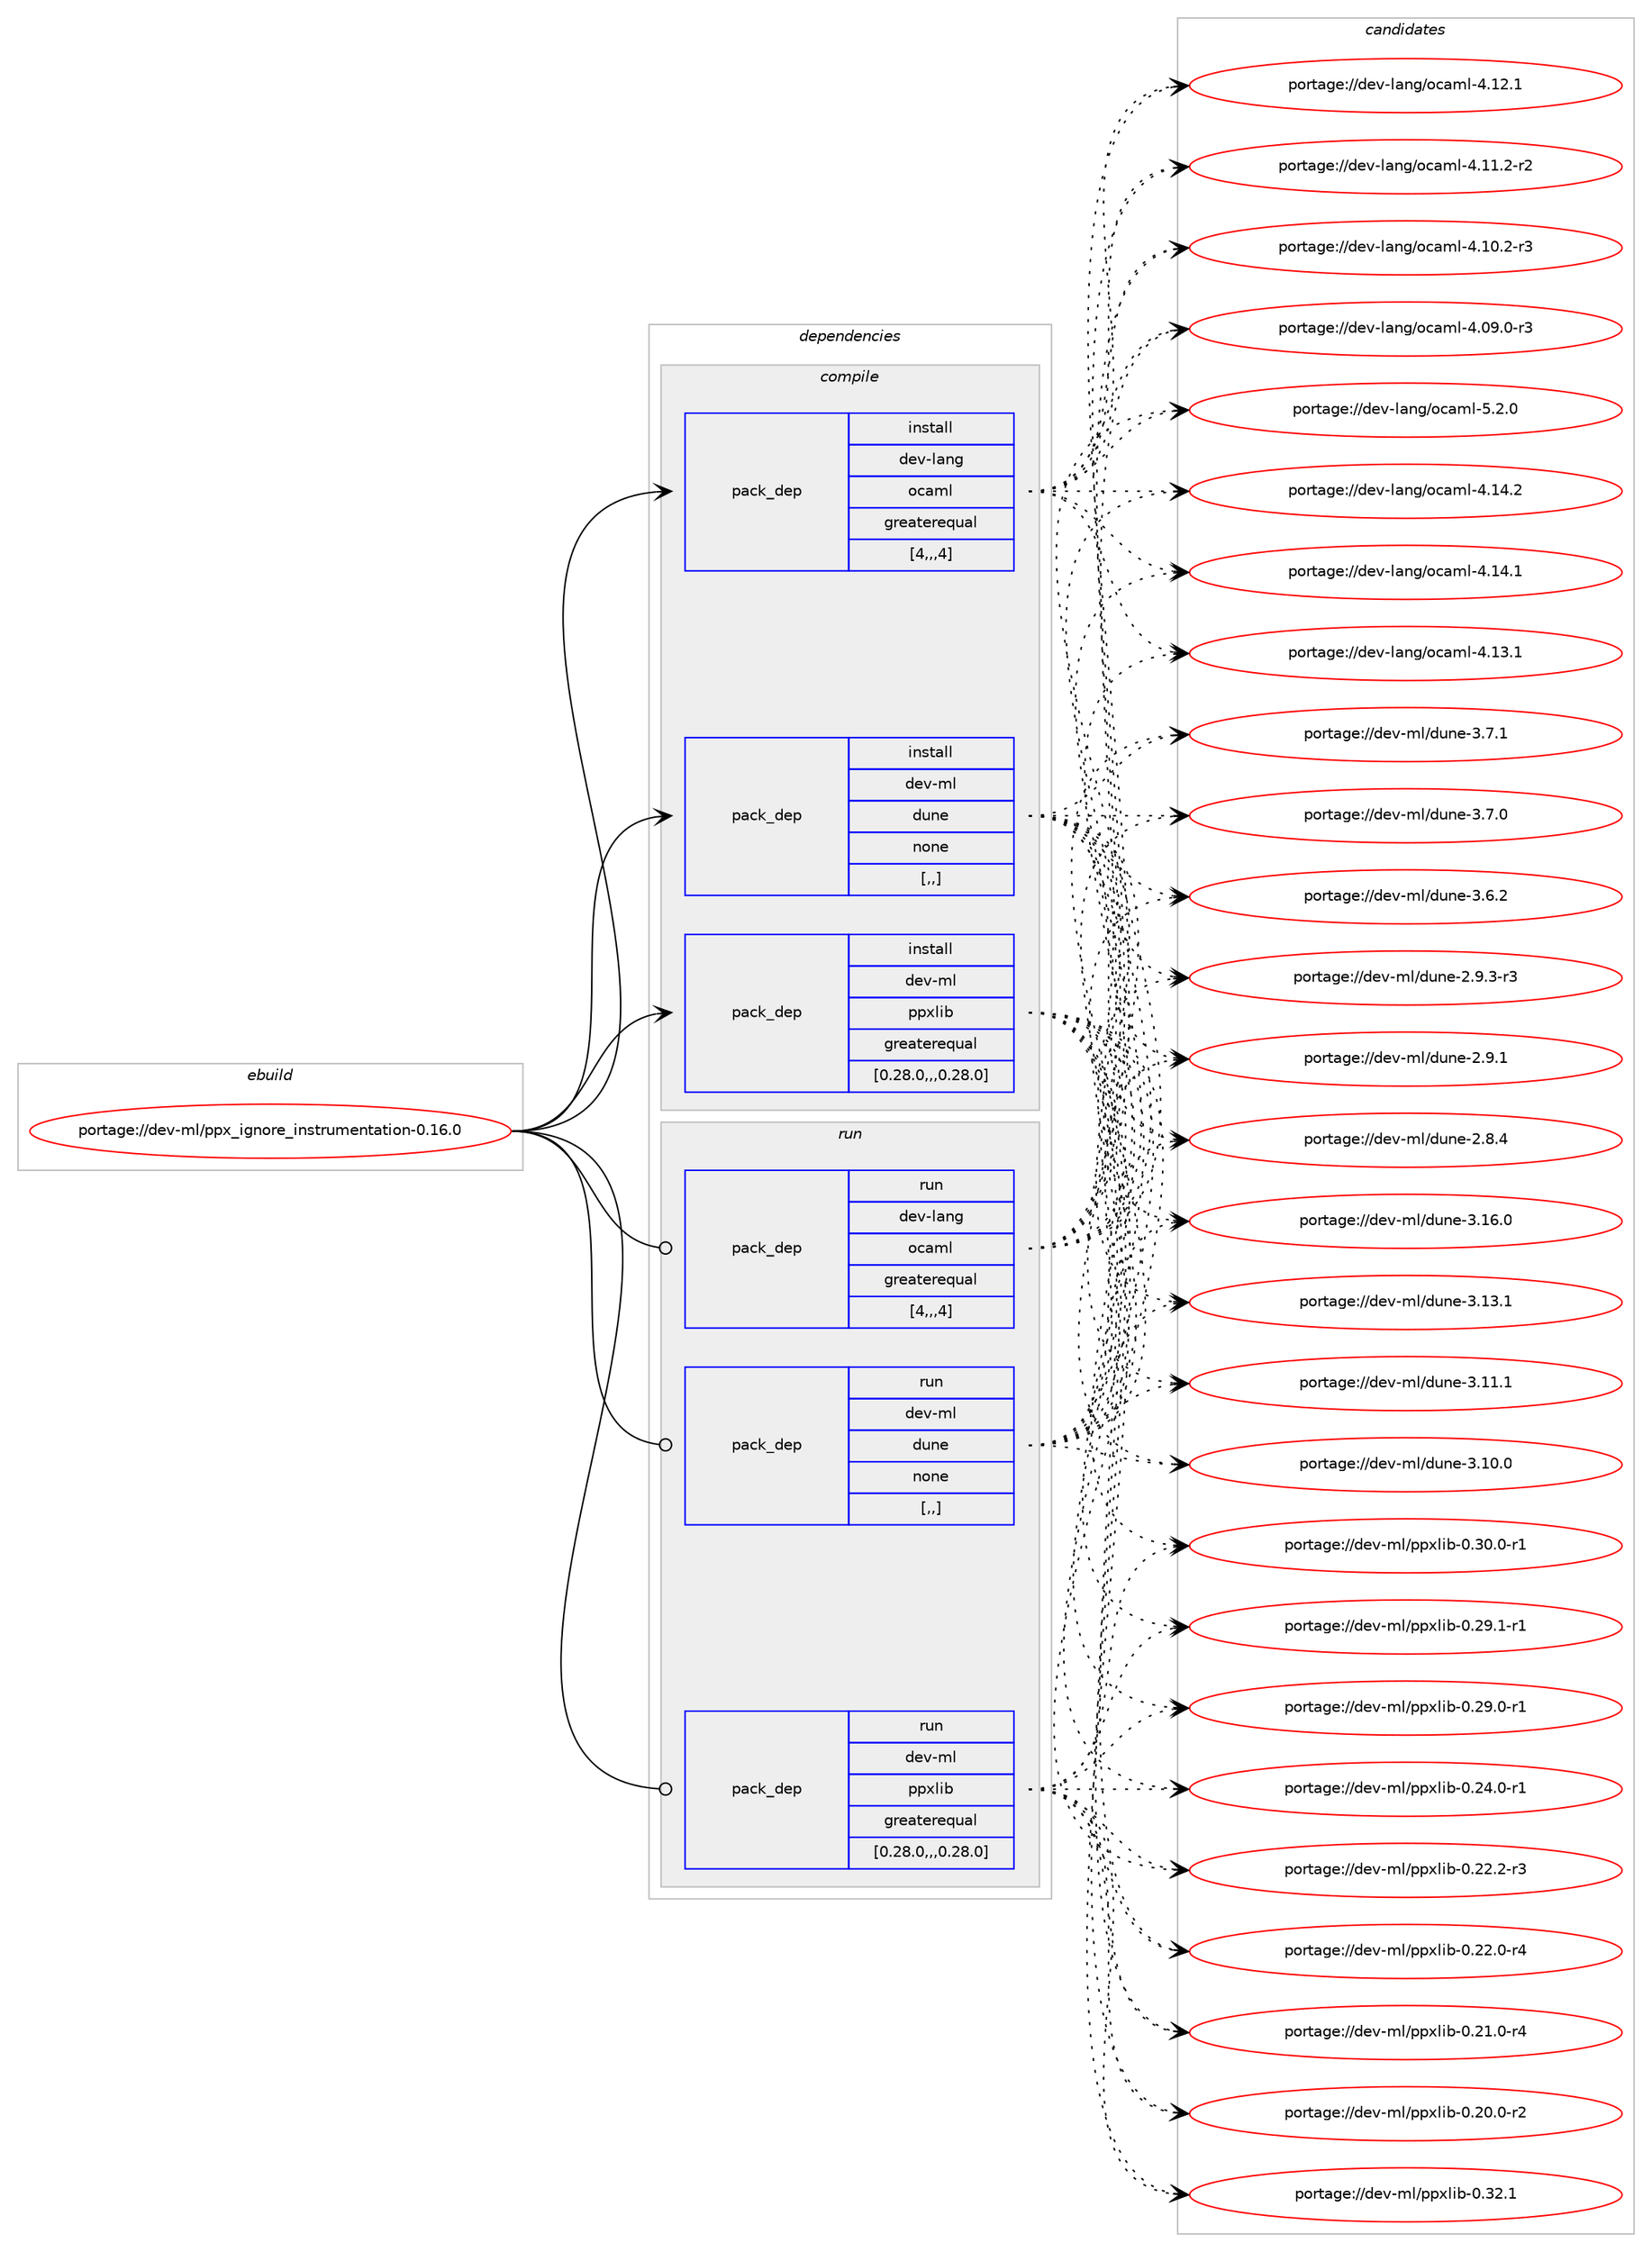 digraph prolog {

# *************
# Graph options
# *************

newrank=true;
concentrate=true;
compound=true;
graph [rankdir=LR,fontname=Helvetica,fontsize=10,ranksep=1.5];#, ranksep=2.5, nodesep=0.2];
edge  [arrowhead=vee];
node  [fontname=Helvetica,fontsize=10];

# **********
# The ebuild
# **********

subgraph cluster_leftcol {
color=gray;
label=<<i>ebuild</i>>;
id [label="portage://dev-ml/ppx_ignore_instrumentation-0.16.0", color=red, width=4, href="../dev-ml/ppx_ignore_instrumentation-0.16.0.svg"];
}

# ****************
# The dependencies
# ****************

subgraph cluster_midcol {
color=gray;
label=<<i>dependencies</i>>;
subgraph cluster_compile {
fillcolor="#eeeeee";
style=filled;
label=<<i>compile</i>>;
subgraph pack92242 {
dependency123213 [label=<<TABLE BORDER="0" CELLBORDER="1" CELLSPACING="0" CELLPADDING="4" WIDTH="220"><TR><TD ROWSPAN="6" CELLPADDING="30">pack_dep</TD></TR><TR><TD WIDTH="110">install</TD></TR><TR><TD>dev-lang</TD></TR><TR><TD>ocaml</TD></TR><TR><TD>greaterequal</TD></TR><TR><TD>[4,,,4]</TD></TR></TABLE>>, shape=none, color=blue];
}
id:e -> dependency123213:w [weight=20,style="solid",arrowhead="vee"];
subgraph pack92243 {
dependency123214 [label=<<TABLE BORDER="0" CELLBORDER="1" CELLSPACING="0" CELLPADDING="4" WIDTH="220"><TR><TD ROWSPAN="6" CELLPADDING="30">pack_dep</TD></TR><TR><TD WIDTH="110">install</TD></TR><TR><TD>dev-ml</TD></TR><TR><TD>dune</TD></TR><TR><TD>none</TD></TR><TR><TD>[,,]</TD></TR></TABLE>>, shape=none, color=blue];
}
id:e -> dependency123214:w [weight=20,style="solid",arrowhead="vee"];
subgraph pack92244 {
dependency123215 [label=<<TABLE BORDER="0" CELLBORDER="1" CELLSPACING="0" CELLPADDING="4" WIDTH="220"><TR><TD ROWSPAN="6" CELLPADDING="30">pack_dep</TD></TR><TR><TD WIDTH="110">install</TD></TR><TR><TD>dev-ml</TD></TR><TR><TD>ppxlib</TD></TR><TR><TD>greaterequal</TD></TR><TR><TD>[0.28.0,,,0.28.0]</TD></TR></TABLE>>, shape=none, color=blue];
}
id:e -> dependency123215:w [weight=20,style="solid",arrowhead="vee"];
}
subgraph cluster_compileandrun {
fillcolor="#eeeeee";
style=filled;
label=<<i>compile and run</i>>;
}
subgraph cluster_run {
fillcolor="#eeeeee";
style=filled;
label=<<i>run</i>>;
subgraph pack92245 {
dependency123216 [label=<<TABLE BORDER="0" CELLBORDER="1" CELLSPACING="0" CELLPADDING="4" WIDTH="220"><TR><TD ROWSPAN="6" CELLPADDING="30">pack_dep</TD></TR><TR><TD WIDTH="110">run</TD></TR><TR><TD>dev-lang</TD></TR><TR><TD>ocaml</TD></TR><TR><TD>greaterequal</TD></TR><TR><TD>[4,,,4]</TD></TR></TABLE>>, shape=none, color=blue];
}
id:e -> dependency123216:w [weight=20,style="solid",arrowhead="odot"];
subgraph pack92246 {
dependency123217 [label=<<TABLE BORDER="0" CELLBORDER="1" CELLSPACING="0" CELLPADDING="4" WIDTH="220"><TR><TD ROWSPAN="6" CELLPADDING="30">pack_dep</TD></TR><TR><TD WIDTH="110">run</TD></TR><TR><TD>dev-ml</TD></TR><TR><TD>dune</TD></TR><TR><TD>none</TD></TR><TR><TD>[,,]</TD></TR></TABLE>>, shape=none, color=blue];
}
id:e -> dependency123217:w [weight=20,style="solid",arrowhead="odot"];
subgraph pack92247 {
dependency123218 [label=<<TABLE BORDER="0" CELLBORDER="1" CELLSPACING="0" CELLPADDING="4" WIDTH="220"><TR><TD ROWSPAN="6" CELLPADDING="30">pack_dep</TD></TR><TR><TD WIDTH="110">run</TD></TR><TR><TD>dev-ml</TD></TR><TR><TD>ppxlib</TD></TR><TR><TD>greaterequal</TD></TR><TR><TD>[0.28.0,,,0.28.0]</TD></TR></TABLE>>, shape=none, color=blue];
}
id:e -> dependency123218:w [weight=20,style="solid",arrowhead="odot"];
}
}

# **************
# The candidates
# **************

subgraph cluster_choices {
rank=same;
color=gray;
label=<<i>candidates</i>>;

subgraph choice92242 {
color=black;
nodesep=1;
choice1001011184510897110103471119997109108455346504648 [label="portage://dev-lang/ocaml-5.2.0", color=red, width=4,href="../dev-lang/ocaml-5.2.0.svg"];
choice100101118451089711010347111999710910845524649524650 [label="portage://dev-lang/ocaml-4.14.2", color=red, width=4,href="../dev-lang/ocaml-4.14.2.svg"];
choice100101118451089711010347111999710910845524649524649 [label="portage://dev-lang/ocaml-4.14.1", color=red, width=4,href="../dev-lang/ocaml-4.14.1.svg"];
choice100101118451089711010347111999710910845524649514649 [label="portage://dev-lang/ocaml-4.13.1", color=red, width=4,href="../dev-lang/ocaml-4.13.1.svg"];
choice100101118451089711010347111999710910845524649504649 [label="portage://dev-lang/ocaml-4.12.1", color=red, width=4,href="../dev-lang/ocaml-4.12.1.svg"];
choice1001011184510897110103471119997109108455246494946504511450 [label="portage://dev-lang/ocaml-4.11.2-r2", color=red, width=4,href="../dev-lang/ocaml-4.11.2-r2.svg"];
choice1001011184510897110103471119997109108455246494846504511451 [label="portage://dev-lang/ocaml-4.10.2-r3", color=red, width=4,href="../dev-lang/ocaml-4.10.2-r3.svg"];
choice1001011184510897110103471119997109108455246485746484511451 [label="portage://dev-lang/ocaml-4.09.0-r3", color=red, width=4,href="../dev-lang/ocaml-4.09.0-r3.svg"];
dependency123213:e -> choice1001011184510897110103471119997109108455346504648:w [style=dotted,weight="100"];
dependency123213:e -> choice100101118451089711010347111999710910845524649524650:w [style=dotted,weight="100"];
dependency123213:e -> choice100101118451089711010347111999710910845524649524649:w [style=dotted,weight="100"];
dependency123213:e -> choice100101118451089711010347111999710910845524649514649:w [style=dotted,weight="100"];
dependency123213:e -> choice100101118451089711010347111999710910845524649504649:w [style=dotted,weight="100"];
dependency123213:e -> choice1001011184510897110103471119997109108455246494946504511450:w [style=dotted,weight="100"];
dependency123213:e -> choice1001011184510897110103471119997109108455246494846504511451:w [style=dotted,weight="100"];
dependency123213:e -> choice1001011184510897110103471119997109108455246485746484511451:w [style=dotted,weight="100"];
}
subgraph choice92243 {
color=black;
nodesep=1;
choice100101118451091084710011711010145514649544648 [label="portage://dev-ml/dune-3.16.0", color=red, width=4,href="../dev-ml/dune-3.16.0.svg"];
choice100101118451091084710011711010145514649514649 [label="portage://dev-ml/dune-3.13.1", color=red, width=4,href="../dev-ml/dune-3.13.1.svg"];
choice100101118451091084710011711010145514649494649 [label="portage://dev-ml/dune-3.11.1", color=red, width=4,href="../dev-ml/dune-3.11.1.svg"];
choice100101118451091084710011711010145514649484648 [label="portage://dev-ml/dune-3.10.0", color=red, width=4,href="../dev-ml/dune-3.10.0.svg"];
choice1001011184510910847100117110101455146554649 [label="portage://dev-ml/dune-3.7.1", color=red, width=4,href="../dev-ml/dune-3.7.1.svg"];
choice1001011184510910847100117110101455146554648 [label="portage://dev-ml/dune-3.7.0", color=red, width=4,href="../dev-ml/dune-3.7.0.svg"];
choice1001011184510910847100117110101455146544650 [label="portage://dev-ml/dune-3.6.2", color=red, width=4,href="../dev-ml/dune-3.6.2.svg"];
choice10010111845109108471001171101014550465746514511451 [label="portage://dev-ml/dune-2.9.3-r3", color=red, width=4,href="../dev-ml/dune-2.9.3-r3.svg"];
choice1001011184510910847100117110101455046574649 [label="portage://dev-ml/dune-2.9.1", color=red, width=4,href="../dev-ml/dune-2.9.1.svg"];
choice1001011184510910847100117110101455046564652 [label="portage://dev-ml/dune-2.8.4", color=red, width=4,href="../dev-ml/dune-2.8.4.svg"];
dependency123214:e -> choice100101118451091084710011711010145514649544648:w [style=dotted,weight="100"];
dependency123214:e -> choice100101118451091084710011711010145514649514649:w [style=dotted,weight="100"];
dependency123214:e -> choice100101118451091084710011711010145514649494649:w [style=dotted,weight="100"];
dependency123214:e -> choice100101118451091084710011711010145514649484648:w [style=dotted,weight="100"];
dependency123214:e -> choice1001011184510910847100117110101455146554649:w [style=dotted,weight="100"];
dependency123214:e -> choice1001011184510910847100117110101455146554648:w [style=dotted,weight="100"];
dependency123214:e -> choice1001011184510910847100117110101455146544650:w [style=dotted,weight="100"];
dependency123214:e -> choice10010111845109108471001171101014550465746514511451:w [style=dotted,weight="100"];
dependency123214:e -> choice1001011184510910847100117110101455046574649:w [style=dotted,weight="100"];
dependency123214:e -> choice1001011184510910847100117110101455046564652:w [style=dotted,weight="100"];
}
subgraph choice92244 {
color=black;
nodesep=1;
choice10010111845109108471121121201081059845484651504649 [label="portage://dev-ml/ppxlib-0.32.1", color=red, width=4,href="../dev-ml/ppxlib-0.32.1.svg"];
choice100101118451091084711211212010810598454846514846484511449 [label="portage://dev-ml/ppxlib-0.30.0-r1", color=red, width=4,href="../dev-ml/ppxlib-0.30.0-r1.svg"];
choice100101118451091084711211212010810598454846505746494511449 [label="portage://dev-ml/ppxlib-0.29.1-r1", color=red, width=4,href="../dev-ml/ppxlib-0.29.1-r1.svg"];
choice100101118451091084711211212010810598454846505746484511449 [label="portage://dev-ml/ppxlib-0.29.0-r1", color=red, width=4,href="../dev-ml/ppxlib-0.29.0-r1.svg"];
choice100101118451091084711211212010810598454846505246484511449 [label="portage://dev-ml/ppxlib-0.24.0-r1", color=red, width=4,href="../dev-ml/ppxlib-0.24.0-r1.svg"];
choice100101118451091084711211212010810598454846505046504511451 [label="portage://dev-ml/ppxlib-0.22.2-r3", color=red, width=4,href="../dev-ml/ppxlib-0.22.2-r3.svg"];
choice100101118451091084711211212010810598454846505046484511452 [label="portage://dev-ml/ppxlib-0.22.0-r4", color=red, width=4,href="../dev-ml/ppxlib-0.22.0-r4.svg"];
choice100101118451091084711211212010810598454846504946484511452 [label="portage://dev-ml/ppxlib-0.21.0-r4", color=red, width=4,href="../dev-ml/ppxlib-0.21.0-r4.svg"];
choice100101118451091084711211212010810598454846504846484511450 [label="portage://dev-ml/ppxlib-0.20.0-r2", color=red, width=4,href="../dev-ml/ppxlib-0.20.0-r2.svg"];
dependency123215:e -> choice10010111845109108471121121201081059845484651504649:w [style=dotted,weight="100"];
dependency123215:e -> choice100101118451091084711211212010810598454846514846484511449:w [style=dotted,weight="100"];
dependency123215:e -> choice100101118451091084711211212010810598454846505746494511449:w [style=dotted,weight="100"];
dependency123215:e -> choice100101118451091084711211212010810598454846505746484511449:w [style=dotted,weight="100"];
dependency123215:e -> choice100101118451091084711211212010810598454846505246484511449:w [style=dotted,weight="100"];
dependency123215:e -> choice100101118451091084711211212010810598454846505046504511451:w [style=dotted,weight="100"];
dependency123215:e -> choice100101118451091084711211212010810598454846505046484511452:w [style=dotted,weight="100"];
dependency123215:e -> choice100101118451091084711211212010810598454846504946484511452:w [style=dotted,weight="100"];
dependency123215:e -> choice100101118451091084711211212010810598454846504846484511450:w [style=dotted,weight="100"];
}
subgraph choice92245 {
color=black;
nodesep=1;
choice1001011184510897110103471119997109108455346504648 [label="portage://dev-lang/ocaml-5.2.0", color=red, width=4,href="../dev-lang/ocaml-5.2.0.svg"];
choice100101118451089711010347111999710910845524649524650 [label="portage://dev-lang/ocaml-4.14.2", color=red, width=4,href="../dev-lang/ocaml-4.14.2.svg"];
choice100101118451089711010347111999710910845524649524649 [label="portage://dev-lang/ocaml-4.14.1", color=red, width=4,href="../dev-lang/ocaml-4.14.1.svg"];
choice100101118451089711010347111999710910845524649514649 [label="portage://dev-lang/ocaml-4.13.1", color=red, width=4,href="../dev-lang/ocaml-4.13.1.svg"];
choice100101118451089711010347111999710910845524649504649 [label="portage://dev-lang/ocaml-4.12.1", color=red, width=4,href="../dev-lang/ocaml-4.12.1.svg"];
choice1001011184510897110103471119997109108455246494946504511450 [label="portage://dev-lang/ocaml-4.11.2-r2", color=red, width=4,href="../dev-lang/ocaml-4.11.2-r2.svg"];
choice1001011184510897110103471119997109108455246494846504511451 [label="portage://dev-lang/ocaml-4.10.2-r3", color=red, width=4,href="../dev-lang/ocaml-4.10.2-r3.svg"];
choice1001011184510897110103471119997109108455246485746484511451 [label="portage://dev-lang/ocaml-4.09.0-r3", color=red, width=4,href="../dev-lang/ocaml-4.09.0-r3.svg"];
dependency123216:e -> choice1001011184510897110103471119997109108455346504648:w [style=dotted,weight="100"];
dependency123216:e -> choice100101118451089711010347111999710910845524649524650:w [style=dotted,weight="100"];
dependency123216:e -> choice100101118451089711010347111999710910845524649524649:w [style=dotted,weight="100"];
dependency123216:e -> choice100101118451089711010347111999710910845524649514649:w [style=dotted,weight="100"];
dependency123216:e -> choice100101118451089711010347111999710910845524649504649:w [style=dotted,weight="100"];
dependency123216:e -> choice1001011184510897110103471119997109108455246494946504511450:w [style=dotted,weight="100"];
dependency123216:e -> choice1001011184510897110103471119997109108455246494846504511451:w [style=dotted,weight="100"];
dependency123216:e -> choice1001011184510897110103471119997109108455246485746484511451:w [style=dotted,weight="100"];
}
subgraph choice92246 {
color=black;
nodesep=1;
choice100101118451091084710011711010145514649544648 [label="portage://dev-ml/dune-3.16.0", color=red, width=4,href="../dev-ml/dune-3.16.0.svg"];
choice100101118451091084710011711010145514649514649 [label="portage://dev-ml/dune-3.13.1", color=red, width=4,href="../dev-ml/dune-3.13.1.svg"];
choice100101118451091084710011711010145514649494649 [label="portage://dev-ml/dune-3.11.1", color=red, width=4,href="../dev-ml/dune-3.11.1.svg"];
choice100101118451091084710011711010145514649484648 [label="portage://dev-ml/dune-3.10.0", color=red, width=4,href="../dev-ml/dune-3.10.0.svg"];
choice1001011184510910847100117110101455146554649 [label="portage://dev-ml/dune-3.7.1", color=red, width=4,href="../dev-ml/dune-3.7.1.svg"];
choice1001011184510910847100117110101455146554648 [label="portage://dev-ml/dune-3.7.0", color=red, width=4,href="../dev-ml/dune-3.7.0.svg"];
choice1001011184510910847100117110101455146544650 [label="portage://dev-ml/dune-3.6.2", color=red, width=4,href="../dev-ml/dune-3.6.2.svg"];
choice10010111845109108471001171101014550465746514511451 [label="portage://dev-ml/dune-2.9.3-r3", color=red, width=4,href="../dev-ml/dune-2.9.3-r3.svg"];
choice1001011184510910847100117110101455046574649 [label="portage://dev-ml/dune-2.9.1", color=red, width=4,href="../dev-ml/dune-2.9.1.svg"];
choice1001011184510910847100117110101455046564652 [label="portage://dev-ml/dune-2.8.4", color=red, width=4,href="../dev-ml/dune-2.8.4.svg"];
dependency123217:e -> choice100101118451091084710011711010145514649544648:w [style=dotted,weight="100"];
dependency123217:e -> choice100101118451091084710011711010145514649514649:w [style=dotted,weight="100"];
dependency123217:e -> choice100101118451091084710011711010145514649494649:w [style=dotted,weight="100"];
dependency123217:e -> choice100101118451091084710011711010145514649484648:w [style=dotted,weight="100"];
dependency123217:e -> choice1001011184510910847100117110101455146554649:w [style=dotted,weight="100"];
dependency123217:e -> choice1001011184510910847100117110101455146554648:w [style=dotted,weight="100"];
dependency123217:e -> choice1001011184510910847100117110101455146544650:w [style=dotted,weight="100"];
dependency123217:e -> choice10010111845109108471001171101014550465746514511451:w [style=dotted,weight="100"];
dependency123217:e -> choice1001011184510910847100117110101455046574649:w [style=dotted,weight="100"];
dependency123217:e -> choice1001011184510910847100117110101455046564652:w [style=dotted,weight="100"];
}
subgraph choice92247 {
color=black;
nodesep=1;
choice10010111845109108471121121201081059845484651504649 [label="portage://dev-ml/ppxlib-0.32.1", color=red, width=4,href="../dev-ml/ppxlib-0.32.1.svg"];
choice100101118451091084711211212010810598454846514846484511449 [label="portage://dev-ml/ppxlib-0.30.0-r1", color=red, width=4,href="../dev-ml/ppxlib-0.30.0-r1.svg"];
choice100101118451091084711211212010810598454846505746494511449 [label="portage://dev-ml/ppxlib-0.29.1-r1", color=red, width=4,href="../dev-ml/ppxlib-0.29.1-r1.svg"];
choice100101118451091084711211212010810598454846505746484511449 [label="portage://dev-ml/ppxlib-0.29.0-r1", color=red, width=4,href="../dev-ml/ppxlib-0.29.0-r1.svg"];
choice100101118451091084711211212010810598454846505246484511449 [label="portage://dev-ml/ppxlib-0.24.0-r1", color=red, width=4,href="../dev-ml/ppxlib-0.24.0-r1.svg"];
choice100101118451091084711211212010810598454846505046504511451 [label="portage://dev-ml/ppxlib-0.22.2-r3", color=red, width=4,href="../dev-ml/ppxlib-0.22.2-r3.svg"];
choice100101118451091084711211212010810598454846505046484511452 [label="portage://dev-ml/ppxlib-0.22.0-r4", color=red, width=4,href="../dev-ml/ppxlib-0.22.0-r4.svg"];
choice100101118451091084711211212010810598454846504946484511452 [label="portage://dev-ml/ppxlib-0.21.0-r4", color=red, width=4,href="../dev-ml/ppxlib-0.21.0-r4.svg"];
choice100101118451091084711211212010810598454846504846484511450 [label="portage://dev-ml/ppxlib-0.20.0-r2", color=red, width=4,href="../dev-ml/ppxlib-0.20.0-r2.svg"];
dependency123218:e -> choice10010111845109108471121121201081059845484651504649:w [style=dotted,weight="100"];
dependency123218:e -> choice100101118451091084711211212010810598454846514846484511449:w [style=dotted,weight="100"];
dependency123218:e -> choice100101118451091084711211212010810598454846505746494511449:w [style=dotted,weight="100"];
dependency123218:e -> choice100101118451091084711211212010810598454846505746484511449:w [style=dotted,weight="100"];
dependency123218:e -> choice100101118451091084711211212010810598454846505246484511449:w [style=dotted,weight="100"];
dependency123218:e -> choice100101118451091084711211212010810598454846505046504511451:w [style=dotted,weight="100"];
dependency123218:e -> choice100101118451091084711211212010810598454846505046484511452:w [style=dotted,weight="100"];
dependency123218:e -> choice100101118451091084711211212010810598454846504946484511452:w [style=dotted,weight="100"];
dependency123218:e -> choice100101118451091084711211212010810598454846504846484511450:w [style=dotted,weight="100"];
}
}

}
